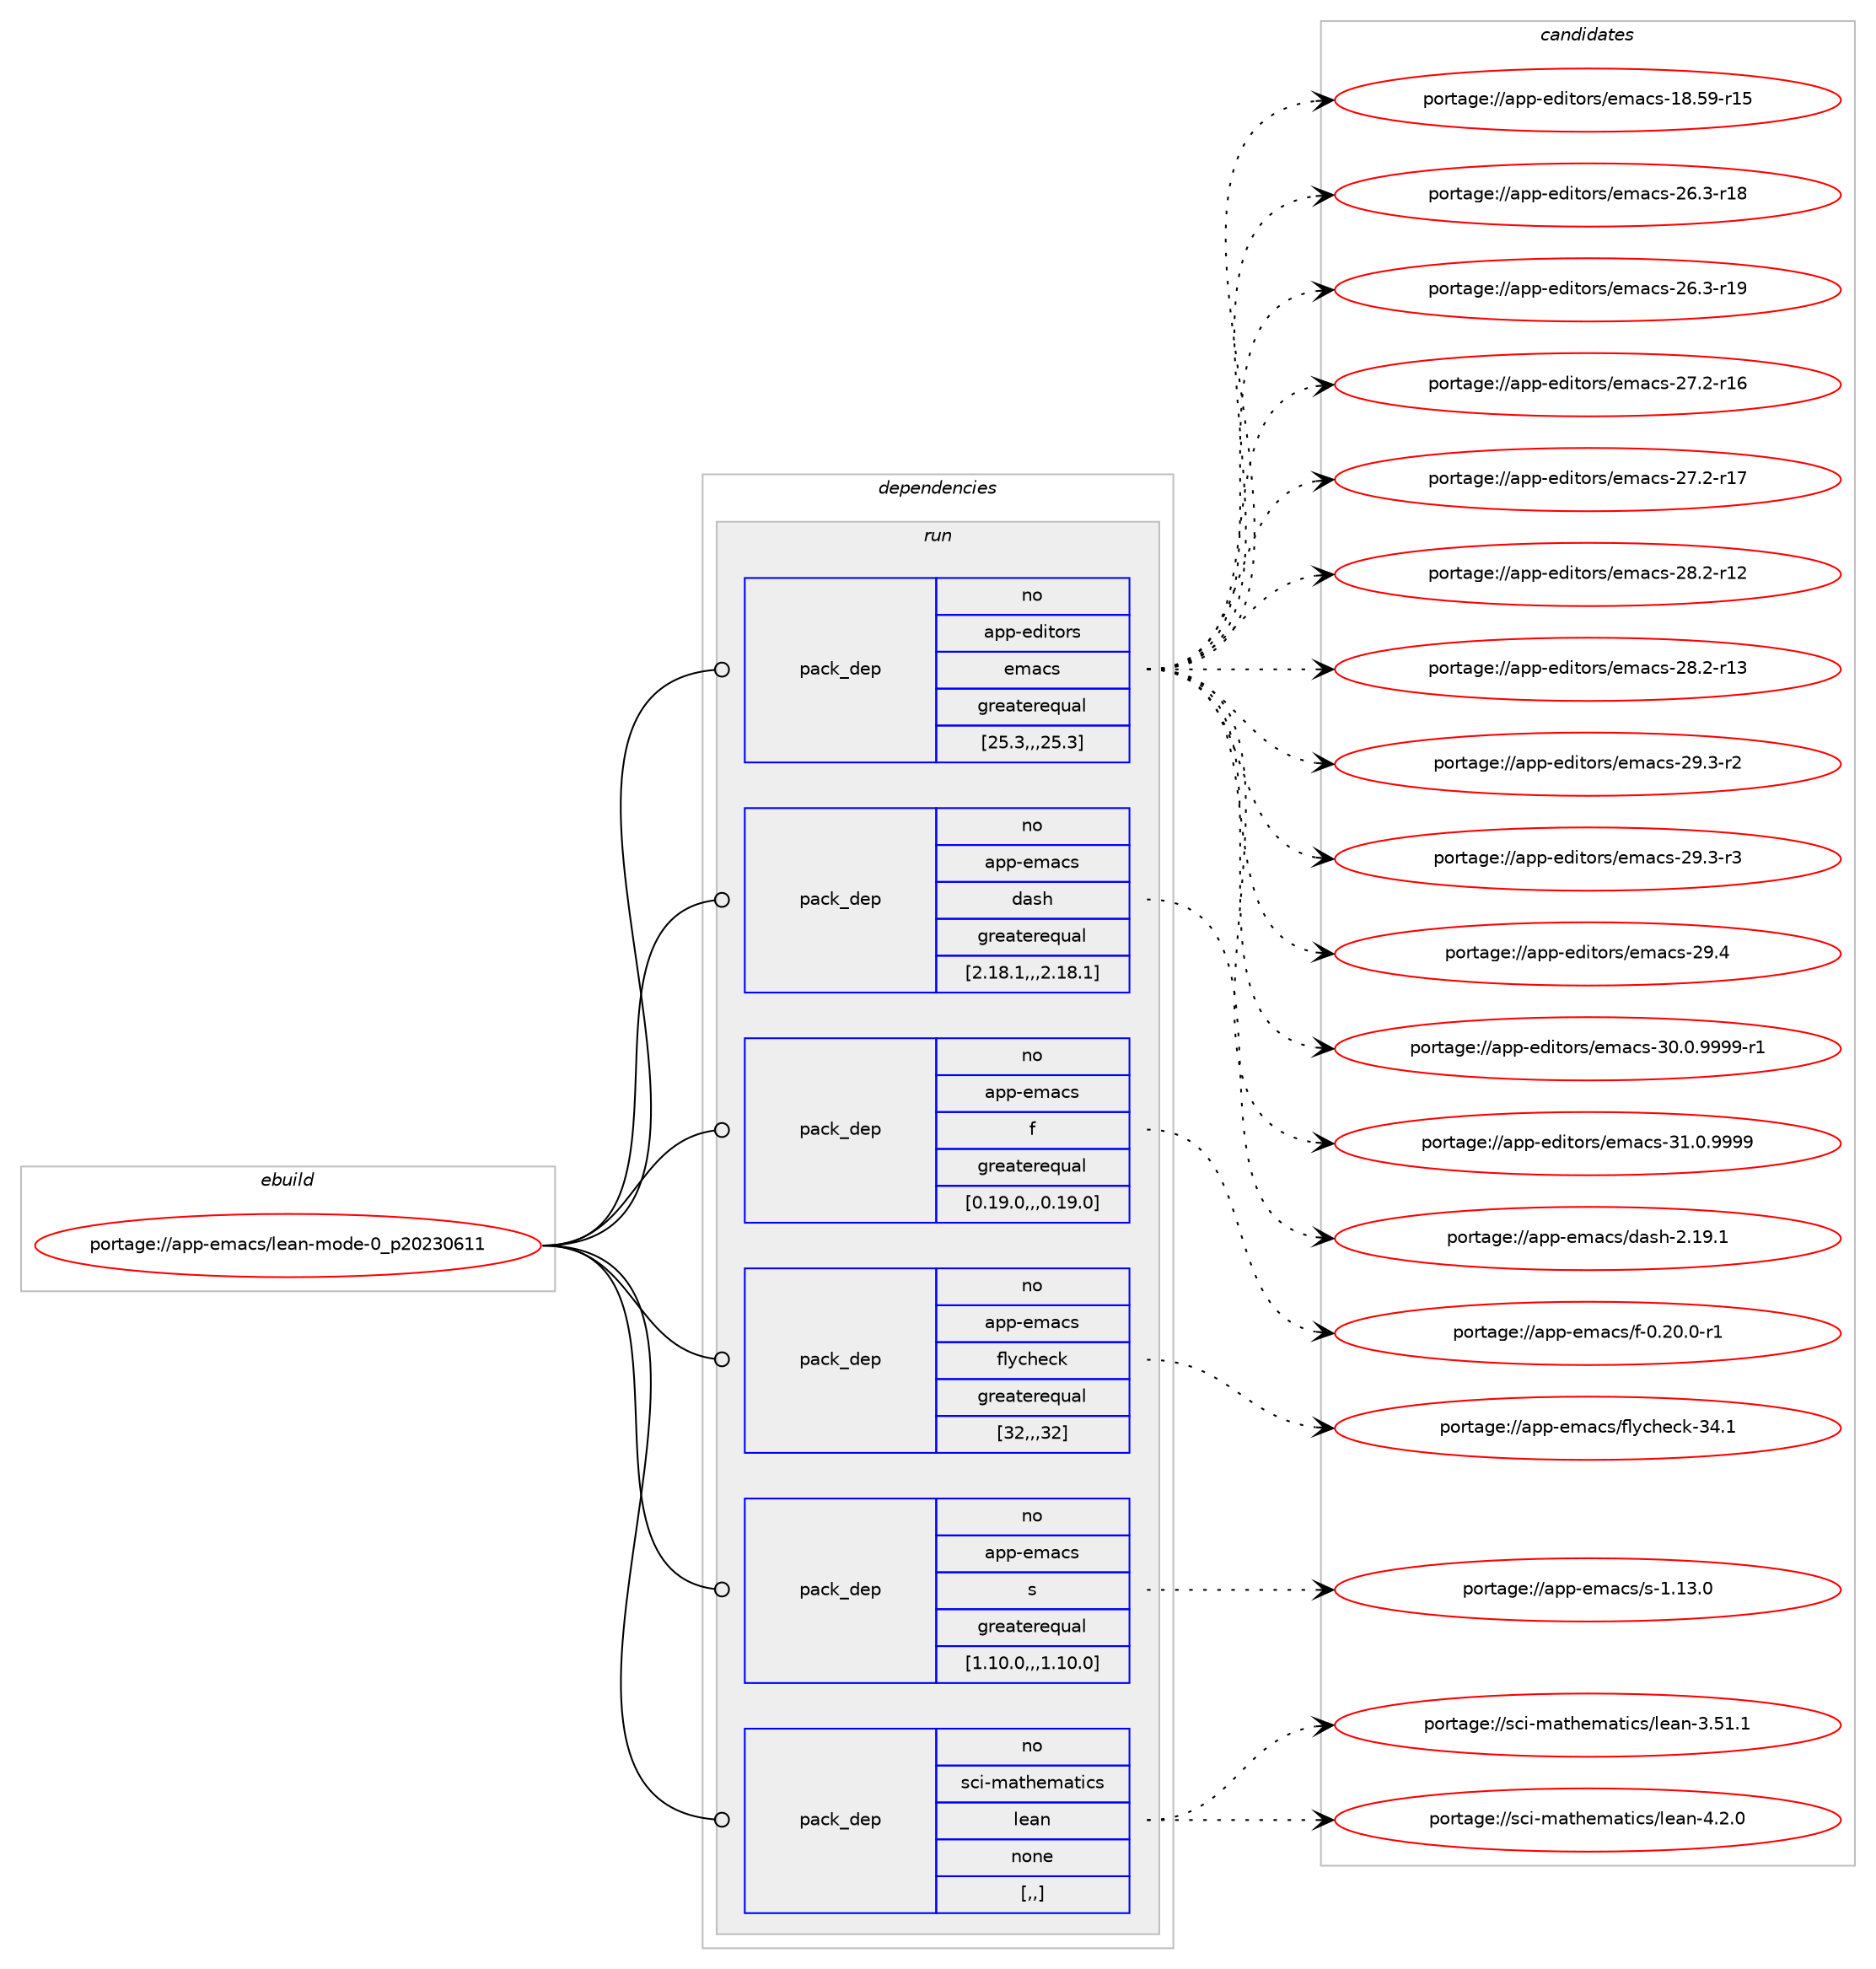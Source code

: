 digraph prolog {

# *************
# Graph options
# *************

newrank=true;
concentrate=true;
compound=true;
graph [rankdir=LR,fontname=Helvetica,fontsize=10,ranksep=1.5];#, ranksep=2.5, nodesep=0.2];
edge  [arrowhead=vee];
node  [fontname=Helvetica,fontsize=10];

# **********
# The ebuild
# **********

subgraph cluster_leftcol {
color=gray;
rank=same;
label=<<i>ebuild</i>>;
id [label="portage://app-emacs/lean-mode-0_p20230611", color=red, width=4, href="../app-emacs/lean-mode-0_p20230611.svg"];
}

# ****************
# The dependencies
# ****************

subgraph cluster_midcol {
color=gray;
label=<<i>dependencies</i>>;
subgraph cluster_compile {
fillcolor="#eeeeee";
style=filled;
label=<<i>compile</i>>;
}
subgraph cluster_compileandrun {
fillcolor="#eeeeee";
style=filled;
label=<<i>compile and run</i>>;
}
subgraph cluster_run {
fillcolor="#eeeeee";
style=filled;
label=<<i>run</i>>;
subgraph pack16132 {
dependency22329 [label=<<TABLE BORDER="0" CELLBORDER="1" CELLSPACING="0" CELLPADDING="4" WIDTH="220"><TR><TD ROWSPAN="6" CELLPADDING="30">pack_dep</TD></TR><TR><TD WIDTH="110">no</TD></TR><TR><TD>app-editors</TD></TR><TR><TD>emacs</TD></TR><TR><TD>greaterequal</TD></TR><TR><TD>[25.3,,,25.3]</TD></TR></TABLE>>, shape=none, color=blue];
}
id:e -> dependency22329:w [weight=20,style="solid",arrowhead="odot"];
subgraph pack16133 {
dependency22330 [label=<<TABLE BORDER="0" CELLBORDER="1" CELLSPACING="0" CELLPADDING="4" WIDTH="220"><TR><TD ROWSPAN="6" CELLPADDING="30">pack_dep</TD></TR><TR><TD WIDTH="110">no</TD></TR><TR><TD>app-emacs</TD></TR><TR><TD>dash</TD></TR><TR><TD>greaterequal</TD></TR><TR><TD>[2.18.1,,,2.18.1]</TD></TR></TABLE>>, shape=none, color=blue];
}
id:e -> dependency22330:w [weight=20,style="solid",arrowhead="odot"];
subgraph pack16134 {
dependency22331 [label=<<TABLE BORDER="0" CELLBORDER="1" CELLSPACING="0" CELLPADDING="4" WIDTH="220"><TR><TD ROWSPAN="6" CELLPADDING="30">pack_dep</TD></TR><TR><TD WIDTH="110">no</TD></TR><TR><TD>app-emacs</TD></TR><TR><TD>f</TD></TR><TR><TD>greaterequal</TD></TR><TR><TD>[0.19.0,,,0.19.0]</TD></TR></TABLE>>, shape=none, color=blue];
}
id:e -> dependency22331:w [weight=20,style="solid",arrowhead="odot"];
subgraph pack16135 {
dependency22332 [label=<<TABLE BORDER="0" CELLBORDER="1" CELLSPACING="0" CELLPADDING="4" WIDTH="220"><TR><TD ROWSPAN="6" CELLPADDING="30">pack_dep</TD></TR><TR><TD WIDTH="110">no</TD></TR><TR><TD>app-emacs</TD></TR><TR><TD>flycheck</TD></TR><TR><TD>greaterequal</TD></TR><TR><TD>[32,,,32]</TD></TR></TABLE>>, shape=none, color=blue];
}
id:e -> dependency22332:w [weight=20,style="solid",arrowhead="odot"];
subgraph pack16136 {
dependency22333 [label=<<TABLE BORDER="0" CELLBORDER="1" CELLSPACING="0" CELLPADDING="4" WIDTH="220"><TR><TD ROWSPAN="6" CELLPADDING="30">pack_dep</TD></TR><TR><TD WIDTH="110">no</TD></TR><TR><TD>app-emacs</TD></TR><TR><TD>s</TD></TR><TR><TD>greaterequal</TD></TR><TR><TD>[1.10.0,,,1.10.0]</TD></TR></TABLE>>, shape=none, color=blue];
}
id:e -> dependency22333:w [weight=20,style="solid",arrowhead="odot"];
subgraph pack16137 {
dependency22334 [label=<<TABLE BORDER="0" CELLBORDER="1" CELLSPACING="0" CELLPADDING="4" WIDTH="220"><TR><TD ROWSPAN="6" CELLPADDING="30">pack_dep</TD></TR><TR><TD WIDTH="110">no</TD></TR><TR><TD>sci-mathematics</TD></TR><TR><TD>lean</TD></TR><TR><TD>none</TD></TR><TR><TD>[,,]</TD></TR></TABLE>>, shape=none, color=blue];
}
id:e -> dependency22334:w [weight=20,style="solid",arrowhead="odot"];
}
}

# **************
# The candidates
# **************

subgraph cluster_choices {
rank=same;
color=gray;
label=<<i>candidates</i>>;

subgraph choice16132 {
color=black;
nodesep=1;
choice9711211245101100105116111114115471011099799115454956465357451144953 [label="portage://app-editors/emacs-18.59-r15", color=red, width=4,href="../app-editors/emacs-18.59-r15.svg"];
choice97112112451011001051161111141154710110997991154550544651451144956 [label="portage://app-editors/emacs-26.3-r18", color=red, width=4,href="../app-editors/emacs-26.3-r18.svg"];
choice97112112451011001051161111141154710110997991154550544651451144957 [label="portage://app-editors/emacs-26.3-r19", color=red, width=4,href="../app-editors/emacs-26.3-r19.svg"];
choice97112112451011001051161111141154710110997991154550554650451144954 [label="portage://app-editors/emacs-27.2-r16", color=red, width=4,href="../app-editors/emacs-27.2-r16.svg"];
choice97112112451011001051161111141154710110997991154550554650451144955 [label="portage://app-editors/emacs-27.2-r17", color=red, width=4,href="../app-editors/emacs-27.2-r17.svg"];
choice97112112451011001051161111141154710110997991154550564650451144950 [label="portage://app-editors/emacs-28.2-r12", color=red, width=4,href="../app-editors/emacs-28.2-r12.svg"];
choice97112112451011001051161111141154710110997991154550564650451144951 [label="portage://app-editors/emacs-28.2-r13", color=red, width=4,href="../app-editors/emacs-28.2-r13.svg"];
choice971121124510110010511611111411547101109979911545505746514511450 [label="portage://app-editors/emacs-29.3-r2", color=red, width=4,href="../app-editors/emacs-29.3-r2.svg"];
choice971121124510110010511611111411547101109979911545505746514511451 [label="portage://app-editors/emacs-29.3-r3", color=red, width=4,href="../app-editors/emacs-29.3-r3.svg"];
choice97112112451011001051161111141154710110997991154550574652 [label="portage://app-editors/emacs-29.4", color=red, width=4,href="../app-editors/emacs-29.4.svg"];
choice9711211245101100105116111114115471011099799115455148464846575757574511449 [label="portage://app-editors/emacs-30.0.9999-r1", color=red, width=4,href="../app-editors/emacs-30.0.9999-r1.svg"];
choice971121124510110010511611111411547101109979911545514946484657575757 [label="portage://app-editors/emacs-31.0.9999", color=red, width=4,href="../app-editors/emacs-31.0.9999.svg"];
dependency22329:e -> choice9711211245101100105116111114115471011099799115454956465357451144953:w [style=dotted,weight="100"];
dependency22329:e -> choice97112112451011001051161111141154710110997991154550544651451144956:w [style=dotted,weight="100"];
dependency22329:e -> choice97112112451011001051161111141154710110997991154550544651451144957:w [style=dotted,weight="100"];
dependency22329:e -> choice97112112451011001051161111141154710110997991154550554650451144954:w [style=dotted,weight="100"];
dependency22329:e -> choice97112112451011001051161111141154710110997991154550554650451144955:w [style=dotted,weight="100"];
dependency22329:e -> choice97112112451011001051161111141154710110997991154550564650451144950:w [style=dotted,weight="100"];
dependency22329:e -> choice97112112451011001051161111141154710110997991154550564650451144951:w [style=dotted,weight="100"];
dependency22329:e -> choice971121124510110010511611111411547101109979911545505746514511450:w [style=dotted,weight="100"];
dependency22329:e -> choice971121124510110010511611111411547101109979911545505746514511451:w [style=dotted,weight="100"];
dependency22329:e -> choice97112112451011001051161111141154710110997991154550574652:w [style=dotted,weight="100"];
dependency22329:e -> choice9711211245101100105116111114115471011099799115455148464846575757574511449:w [style=dotted,weight="100"];
dependency22329:e -> choice971121124510110010511611111411547101109979911545514946484657575757:w [style=dotted,weight="100"];
}
subgraph choice16133 {
color=black;
nodesep=1;
choice97112112451011099799115471009711510445504649574649 [label="portage://app-emacs/dash-2.19.1", color=red, width=4,href="../app-emacs/dash-2.19.1.svg"];
dependency22330:e -> choice97112112451011099799115471009711510445504649574649:w [style=dotted,weight="100"];
}
subgraph choice16134 {
color=black;
nodesep=1;
choice9711211245101109979911547102454846504846484511449 [label="portage://app-emacs/f-0.20.0-r1", color=red, width=4,href="../app-emacs/f-0.20.0-r1.svg"];
dependency22331:e -> choice9711211245101109979911547102454846504846484511449:w [style=dotted,weight="100"];
}
subgraph choice16135 {
color=black;
nodesep=1;
choice971121124510110997991154710210812199104101991074551524649 [label="portage://app-emacs/flycheck-34.1", color=red, width=4,href="../app-emacs/flycheck-34.1.svg"];
dependency22332:e -> choice971121124510110997991154710210812199104101991074551524649:w [style=dotted,weight="100"];
}
subgraph choice16136 {
color=black;
nodesep=1;
choice971121124510110997991154711545494649514648 [label="portage://app-emacs/s-1.13.0", color=red, width=4,href="../app-emacs/s-1.13.0.svg"];
dependency22333:e -> choice971121124510110997991154711545494649514648:w [style=dotted,weight="100"];
}
subgraph choice16137 {
color=black;
nodesep=1;
choice1159910545109971161041011099711610599115471081019711045514653494649 [label="portage://sci-mathematics/lean-3.51.1", color=red, width=4,href="../sci-mathematics/lean-3.51.1.svg"];
choice11599105451099711610410110997116105991154710810197110455246504648 [label="portage://sci-mathematics/lean-4.2.0", color=red, width=4,href="../sci-mathematics/lean-4.2.0.svg"];
dependency22334:e -> choice1159910545109971161041011099711610599115471081019711045514653494649:w [style=dotted,weight="100"];
dependency22334:e -> choice11599105451099711610410110997116105991154710810197110455246504648:w [style=dotted,weight="100"];
}
}

}
